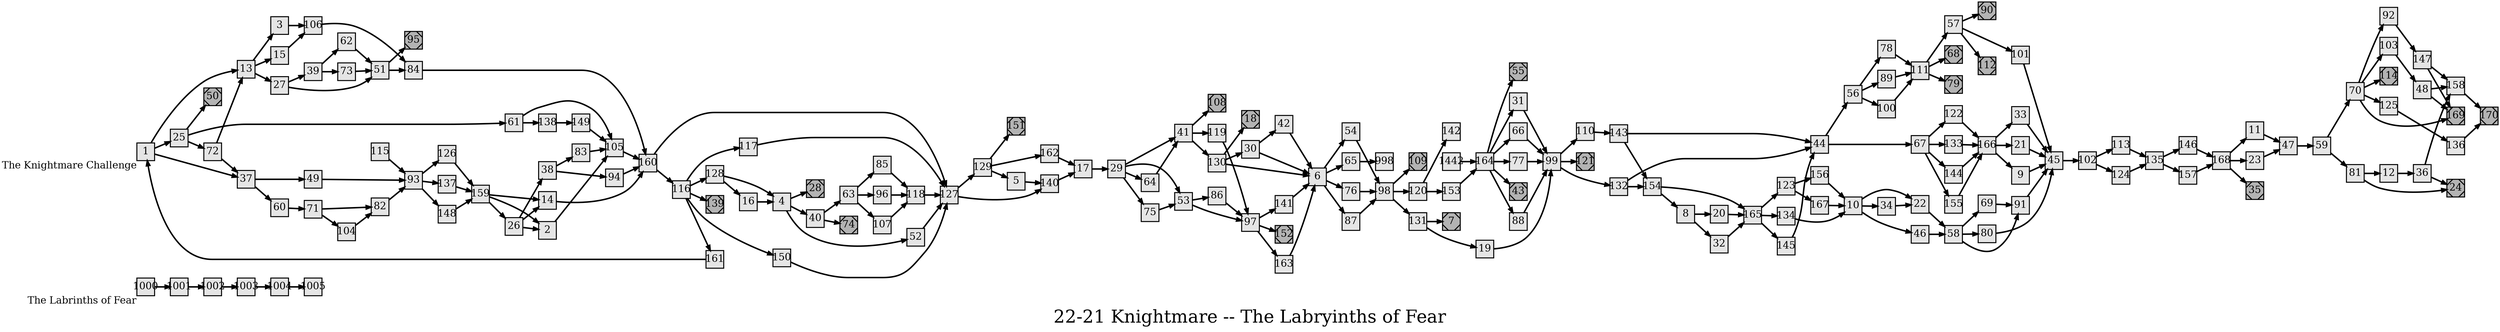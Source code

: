digraph g{
  graph [ label="22-21 Knightmare -- The Labryinths of Fear" rankdir=LR, ordering=out, fontsize=36, nodesep="0.35", ranksep="0.45"];
  node  [shape=rect, penwidth=2, fontsize=20, style=filled, fillcolor=grey90, margin="0,0", labelfloat=true, regular=true, fixedsize=true];
  edge  [labelfloat=true, penwidth=3, fontsize=12];
  1000 -> 1001;
  1001 -> 1002;
  1002 -> 1003;
  1003 -> 1004;
  1004 -> 1005;
  1000	[ xlabel="The Labrinths of Fear" ];
  1	[ xlabel="The Knightmare Challenge" ];
  1 -> 13;
  1 -> 25;
  1 -> 37;
  2 -> 105;
  3 -> 106;
  4 -> 28;
  4 -> 40;
  4 -> 52;
  5 -> 140;
  6 -> 54;
  6 -> 65;
  6 -> 76;
  6 -> 87;
  7	[ xlabel="E", shape=Msquare, fontsize=20, fillcolor=grey70, xlabel="" ];
  8 -> 20;
  8 -> 32;
  9 -> 45;
  10 -> 22;
  10 -> 34;
  10 -> 46;
  11 -> 47;
  12 -> 36;
  13 -> 3;
  13 -> 15;
  13 -> 27;
  14 -> 160;
  15 -> 106;
  16 -> 4;
  17 -> 29;
  18	[ xlabel="E", shape=Msquare, fontsize=20, fillcolor=grey70, xlabel="" ];
  19 -> 99;
  20 -> 165;
  21 -> 45;
  22 -> 58;
  23 -> 47;
  24	[ xlabel="E", shape=Msquare, fontsize=20, fillcolor=grey70, xlabel="" ];
  25 -> 50;
  25 -> 61;
  25 -> 72;
  26 -> 38;
  26 -> 14;
  26 -> 2;
  27 -> 39;
  27 -> 51;
  28	[ xlabel="E", shape=Msquare, fontsize=20, fillcolor=grey70, xlabel="" ];
  29 -> 41;
  29 -> 53;
  29 -> 64;
  29 -> 75;
  30 -> 42;
  30 -> 6;
  31 -> 99;
  32 -> 165;
  33 -> 45;
  34 -> 22;
  35	[ xlabel="E", shape=Msquare, fontsize=20, fillcolor=grey70, xlabel="" ];
  36 -> 158;
  36 -> 24;
  37 -> 49;
  37 -> 60;
  38 -> 83;
  38 -> 94;
  39 -> 62;
  39 -> 73;
  40 -> 63;
  40 -> 74;
  41 -> 108;
  41 -> 119;
  41 -> 130;
  42 -> 6;
  43	[ xlabel="E", shape=Msquare, fontsize=20, fillcolor=grey70, xlabel="" ];
  44 -> 56;
  44 -> 67;
  45 -> 102;
  46 -> 58;
  47 -> 59;
  48 -> 158;
  48 -> 169;
  49 -> 93;
  50	[ xlabel="E", shape=Msquare, fontsize=20, fillcolor=grey70, xlabel="" ];
  51 -> 95;
  51 -> 84;
  52 -> 127;
  53 -> 86;
  53 -> 97;
  54 -> 98;
  55	[ xlabel="E", shape=Msquare, fontsize=20, fillcolor=grey70, xlabel="" ];
  56 -> 78;
  56 -> 89;
  56 -> 100;
  57 -> 90;
  57 -> 101;
  57 -> 112;
  58 -> 69;
  58 -> 80;
  58 -> 91;
  59 -> 70;
  59 -> 81;
  60 -> 71;
  61 -> 105;
  61 -> 138;
  62 -> 51;
  63 -> 85;
  63 -> 96;
  63 -> 107;
  64 -> 41;
  65 -> 998;
  66 -> 99;
  67 -> 122;
  67 -> 133;
  67 -> 144;
  67 -> 155;
  68	[ xlabel="E", shape=Msquare, fontsize=20, fillcolor=grey70, xlabel="" ];
  69 -> 91;
  70 -> 92;
  70 -> 103;
  70 -> 114;
  70 -> 125;
  70 -> 169;
  71 -> 82;
  71 -> 104;
  72 -> 13;
  72 -> 37;
  73 -> 51;
  74	[ xlabel="E", shape=Msquare, fontsize=20, fillcolor=grey70, xlabel="" ];
  75 -> 53;
  76 -> 98;
  77 -> 99;
  78 -> 111;
  79	[ xlabel="E", shape=Msquare, fontsize=20, fillcolor=grey70, xlabel="" ];
  80 -> 45;
  81 -> 12;
  81 -> 24;
  82 -> 93;
  83 -> 105;
  84 -> 160;
  85 -> 118;
  86 -> 97;
  87 -> 98;
  88 -> 99;
  89 -> 111;
  90	[ xlabel="E", shape=Msquare, fontsize=20, fillcolor=grey70, xlabel="" ];
  91 -> 45;
  92 -> 147;
  93 -> 126;
  93 -> 137;
  93 -> 148;
  94 -> 160;
  95	[ xlabel="E", shape=Msquare, fontsize=20, fillcolor=grey70, xlabel="" ];
  96 -> 118;
  97 -> 141;
  97 -> 152;
  97 -> 163;
  98 -> 109;
  98 -> 120;
  98 -> 131;
  99 -> 110;
  99 -> 121;
  99 -> 132;
  100 -> 111;
  101 -> 45;
  102 -> 113;
  102 -> 124;
  103 -> 48;
  104 -> 82;
  105 -> 160;
  106 -> 84;
  107 -> 118;
  108	[ xlabel="E", shape=Msquare, fontsize=20, fillcolor=grey70, xlabel="" ];
  109	[ xlabel="E", shape=Msquare, fontsize=20, fillcolor=grey70, xlabel="" ];
  110 -> 143;
  111 -> 57;
  111 -> 68;
  111 -> 79;
  112	[ xlabel="E", shape=Msquare, fontsize=20, fillcolor=grey70, xlabel="" ];
  113 -> 135;
  114	[ xlabel="E", shape=Msquare, fontsize=20, fillcolor=grey70, xlabel="" ];
  115 -> 93;
  116 -> 117;
  116 -> 128;
  116 -> 139;
  116 -> 150;
  116 -> 161;
  117 -> 127;
  118 -> 127;
  119 -> 97;
  120 -> 142;
  120 -> 153;
  121	[ xlabel="E", shape=Msquare, fontsize=20, fillcolor=grey70, xlabel="" ];
  122 -> 166;
  123 -> 156;
  123 -> 167;
  124 -> 135;
  125 -> 136;
  126 -> 159;
  127 -> 129;
  127 -> 140;
  128 -> 4;
  128 -> 16;
  129 -> 151;
  129 -> 162;
  129 -> 5;
  130 -> 18;
  130 -> 30;
  130 -> 6;
  131 -> 7;
  131 -> 19;
  132 -> 44;
  132 -> 154;
  133 -> 166;
  134 -> 10;
  135 -> 146;
  135 -> 157;
  136 -> 170;
  137 -> 159;
  138 -> 149;
  139	[ xlabel="E", shape=Msquare, fontsize=20, fillcolor=grey70, xlabel="" ];
  140 -> 17;
  141 -> 6;
  1442 -> 164;
  143 -> 44;
  143 -> 154;
  144 -> 166;
  145 -> 44;
  146 -> 168;
  147 -> 158;
  147 -> 169;
  148 -> 159;
  149 -> 105;
  150 -> 127;
  151	[ xlabel="E", shape=Msquare, fontsize=20, fillcolor=grey70, xlabel="" ];
  152	[ xlabel="E", shape=Msquare, fontsize=20, fillcolor=grey70, xlabel="" ];
  153 -> 164;
  154 -> 165;
  154 -> 8;
  155 -> 166;
  156 -> 10;
  157 -> 168;
  158 -> 170;
  159 -> 2;
  159 -> 14;
  159 -> 26;
  160 -> 127;
  160 -> 116;
  161 -> 1;
  162 -> 17;
  163 -> 6;
  164 -> 55;
  164 -> 31;
  164 -> 66;
  164 -> 77;
  164 -> 43;
  164 -> 88;
  165 -> 123;
  165 -> 134;
  165 -> 145;
  166 -> 33;
  166 -> 21;
  166 -> 9;
  167 -> 10;
  168 -> 11;
  168 -> 23;
  168 -> 35;
  169	[ xlabel="E", shape=Msquare, fontsize=20, fillcolor=grey70, xlabel="" ];
  170	[ xlabel="E", shape=Msquare, fontsize=20, fillcolor=grey70, xlabel="" ];
}

